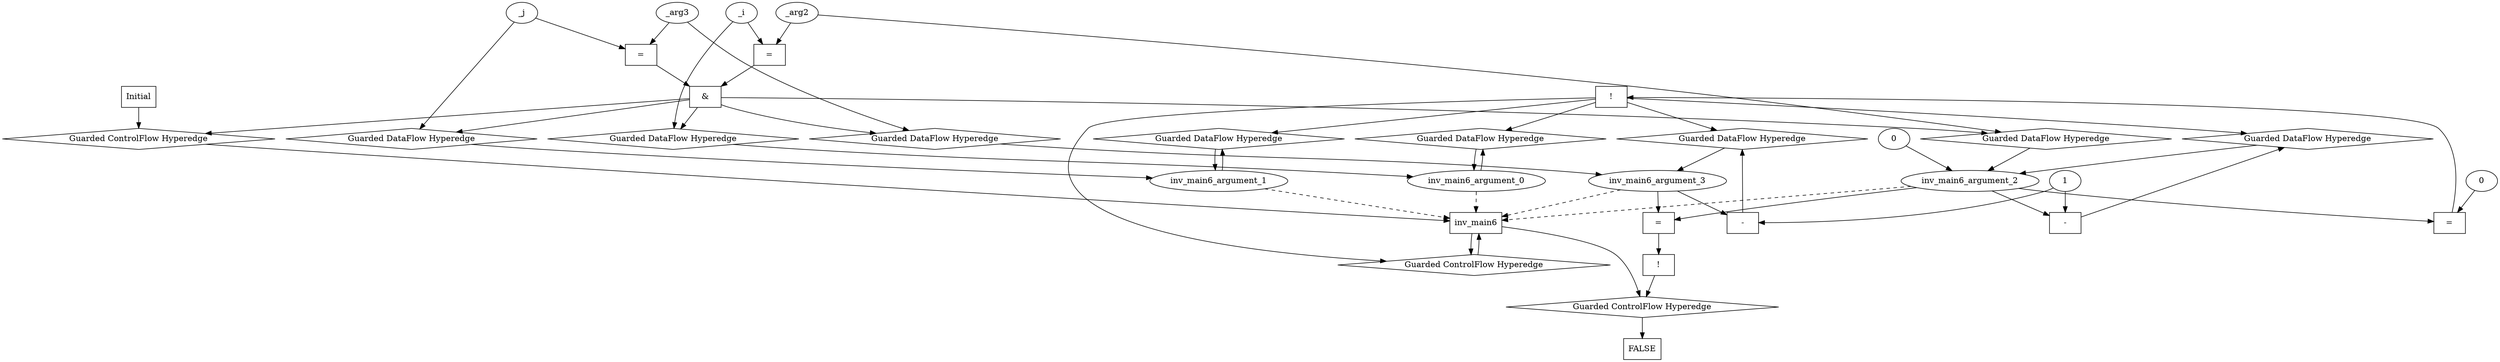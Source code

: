 digraph dag {
inv_main6 [label="inv_main6" shape="rect"];
FALSE [label="FALSE" shape="rect"];
Initial [label="Initial" shape="rect"];
ControlFowHyperEdge_0 [label="Guarded ControlFlow Hyperedge" shape="diamond"];
inv_main6 -> ControlFowHyperEdge_0[label=""]
ControlFowHyperEdge_0 -> inv_main6[label=""]
ControlFowHyperEdge_1 [label="Guarded ControlFlow Hyperedge" shape="diamond"];
Initial -> ControlFowHyperEdge_1[label=""]
ControlFowHyperEdge_1 -> inv_main6[label=""]
ControlFowHyperEdge_2 [label="Guarded ControlFlow Hyperedge" shape="diamond"];
inv_main6 -> ControlFowHyperEdge_2[label=""]
ControlFowHyperEdge_2 -> FALSE[label=""]
inv_main6_argument_0 [label="inv_main6_argument_0" shape="oval"];
inv_main6_argument_0 -> inv_main6[label="" style="dashed"]
inv_main6_argument_1 [label="inv_main6_argument_1" shape="oval"];
inv_main6_argument_1 -> inv_main6[label="" style="dashed"]
inv_main6_argument_2 [label="inv_main6_argument_2" shape="oval"];
inv_main6_argument_2 -> inv_main6[label="" style="dashed"]
inv_main6_argument_3 [label="inv_main6_argument_3" shape="oval"];
inv_main6_argument_3 -> inv_main6[label="" style="dashed"]

xxxinv_main6___inv_main6_0xxxguard_0_node_0 [label="!" shape="rect"];
xxxinv_main6___inv_main6_0xxxguard_0_node_1 [label="=" shape="rect"];
xxxinv_main6___inv_main6_0xxxguard_0_node_3 [label="0"];
xxxinv_main6___inv_main6_0xxxguard_0_node_1->xxxinv_main6___inv_main6_0xxxguard_0_node_0
inv_main6_argument_2->xxxinv_main6___inv_main6_0xxxguard_0_node_1
xxxinv_main6___inv_main6_0xxxguard_0_node_3->xxxinv_main6___inv_main6_0xxxguard_0_node_1

xxxinv_main6___inv_main6_0xxxguard_0_node_0->ControlFowHyperEdge_0 [label=""];
xxxinv_main6___inv_main6_0xxxdataFlow_0_node_0 [label="-" shape="rect"];
xxxinv_main6___inv_main6_0xxxdataFlow_0_node_2 [label="1"];
inv_main6_argument_2->xxxinv_main6___inv_main6_0xxxdataFlow_0_node_0
xxxinv_main6___inv_main6_0xxxdataFlow_0_node_2->xxxinv_main6___inv_main6_0xxxdataFlow_0_node_0

xxxinv_main6___inv_main6_0xxxdataFlow_0_node_0->DataFowHyperEdge_0_inv_main6_argument_2 [label=""];
xxxinv_main6___inv_main6_0xxxdataFlow1_node_0 [label="-" shape="rect"];
inv_main6_argument_3->xxxinv_main6___inv_main6_0xxxdataFlow1_node_0
xxxinv_main6___inv_main6_0xxxdataFlow_0_node_2->xxxinv_main6___inv_main6_0xxxdataFlow1_node_0

xxxinv_main6___inv_main6_0xxxdataFlow1_node_0->DataFowHyperEdge_0_inv_main6_argument_3 [label=""];
xxxinv_main6___Initial_1xxx_and [label="&" shape="rect"];
xxxinv_main6___Initial_1xxxguard_0_node_0 [label="=" shape="rect"];
xxxinv_main6___Initial_1xxxdataFlow_0_node_0->xxxinv_main6___Initial_1xxxguard_0_node_0
xxxinv_main6___Initial_1xxxdataFlow2_node_0->xxxinv_main6___Initial_1xxxguard_0_node_0

xxxinv_main6___Initial_1xxxguard_0_node_0->xxxinv_main6___Initial_1xxx_and [label=""];
xxxinv_main6___Initial_1xxxguard1_node_0 [label="=" shape="rect"];
xxxinv_main6___Initial_1xxxdataFlow1_node_0->xxxinv_main6___Initial_1xxxguard1_node_0
xxxinv_main6___Initial_1xxxdataFlow3_node_0->xxxinv_main6___Initial_1xxxguard1_node_0

xxxinv_main6___Initial_1xxxguard1_node_0->xxxinv_main6___Initial_1xxx_and [label=""];
xxxinv_main6___Initial_1xxx_and->ControlFowHyperEdge_1 [label=""];
xxxinv_main6___Initial_1xxxdataFlow_0_node_0 [label="_i"];

xxxinv_main6___Initial_1xxxdataFlow_0_node_0->DataFowHyperEdge_1_inv_main6_argument_0 [label=""];
xxxinv_main6___Initial_1xxxdataFlow1_node_0 [label="_j"];

xxxinv_main6___Initial_1xxxdataFlow1_node_0->DataFowHyperEdge_1_inv_main6_argument_1 [label=""];
xxxinv_main6___Initial_1xxxdataFlow2_node_0 [label="_arg2"];

xxxinv_main6___Initial_1xxxdataFlow2_node_0->DataFowHyperEdge_1_inv_main6_argument_2 [label=""];
xxxinv_main6___Initial_1xxxdataFlow3_node_0 [label="_arg3"];

xxxinv_main6___Initial_1xxxdataFlow3_node_0->DataFowHyperEdge_1_inv_main6_argument_3 [label=""];
xxxFALSE___inv_main6_2xxxguard_0_node_0 [label="!" shape="rect"];
xxxFALSE___inv_main6_2xxxguard_0_node_1 [label="=" shape="rect"];
xxxFALSE___inv_main6_2xxxguard_0_node_1->xxxFALSE___inv_main6_2xxxguard_0_node_0
inv_main6_argument_3->xxxFALSE___inv_main6_2xxxguard_0_node_1
inv_main6_argument_2->xxxFALSE___inv_main6_2xxxguard_0_node_1

xxxFALSE___inv_main6_2xxxguard_0_node_0->ControlFowHyperEdge_2 [label=""];
DataFowHyperEdge_0_inv_main6_argument_0 [label="Guarded DataFlow Hyperedge" shape="diamond"];
DataFowHyperEdge_0_inv_main6_argument_0 -> inv_main6_argument_0[label=""]
xxxinv_main6___inv_main6_0xxxguard_0_node_0 -> DataFowHyperEdge_0_inv_main6_argument_0[label=""]
DataFowHyperEdge_0_inv_main6_argument_1 [label="Guarded DataFlow Hyperedge" shape="diamond"];
DataFowHyperEdge_0_inv_main6_argument_1 -> inv_main6_argument_1[label=""]
xxxinv_main6___inv_main6_0xxxguard_0_node_0 -> DataFowHyperEdge_0_inv_main6_argument_1[label=""]
DataFowHyperEdge_0_inv_main6_argument_2 [label="Guarded DataFlow Hyperedge" shape="diamond"];
DataFowHyperEdge_0_inv_main6_argument_2 -> inv_main6_argument_2[label=""]
xxxinv_main6___inv_main6_0xxxguard_0_node_0 -> DataFowHyperEdge_0_inv_main6_argument_2[label=""]
DataFowHyperEdge_0_inv_main6_argument_3 [label="Guarded DataFlow Hyperedge" shape="diamond"];
DataFowHyperEdge_0_inv_main6_argument_3 -> inv_main6_argument_3[label=""]
xxxinv_main6___inv_main6_0xxxguard_0_node_0 -> DataFowHyperEdge_0_inv_main6_argument_3[label=""]
DataFowHyperEdge_1_inv_main6_argument_0 [label="Guarded DataFlow Hyperedge" shape="diamond"];
DataFowHyperEdge_1_inv_main6_argument_0 -> inv_main6_argument_0[label=""]
xxxinv_main6___Initial_1xxx_and -> DataFowHyperEdge_1_inv_main6_argument_0[label=""]
DataFowHyperEdge_1_inv_main6_argument_1 [label="Guarded DataFlow Hyperedge" shape="diamond"];
DataFowHyperEdge_1_inv_main6_argument_1 -> inv_main6_argument_1[label=""]
xxxinv_main6___Initial_1xxx_and -> DataFowHyperEdge_1_inv_main6_argument_1[label=""]
DataFowHyperEdge_1_inv_main6_argument_2 [label="Guarded DataFlow Hyperedge" shape="diamond"];
DataFowHyperEdge_1_inv_main6_argument_2 -> inv_main6_argument_2[label=""]
xxxinv_main6___Initial_1xxx_and -> DataFowHyperEdge_1_inv_main6_argument_2[label=""]
DataFowHyperEdge_1_inv_main6_argument_3 [label="Guarded DataFlow Hyperedge" shape="diamond"];
DataFowHyperEdge_1_inv_main6_argument_3 -> inv_main6_argument_3[label=""]
xxxinv_main6___Initial_1xxx_and -> DataFowHyperEdge_1_inv_main6_argument_3[label=""]
"xxxFALSE___inv_main6_2xxxinv_main6_argument_2_constant_0" [label="0"];
"xxxFALSE___inv_main6_2xxxinv_main6_argument_2_constant_0"->inv_main6_argument_2 [label=""];
inv_main6_argument_0 -> DataFowHyperEdge_0_inv_main6_argument_0[label=""]
inv_main6_argument_1 -> DataFowHyperEdge_0_inv_main6_argument_1[label=""]
}
